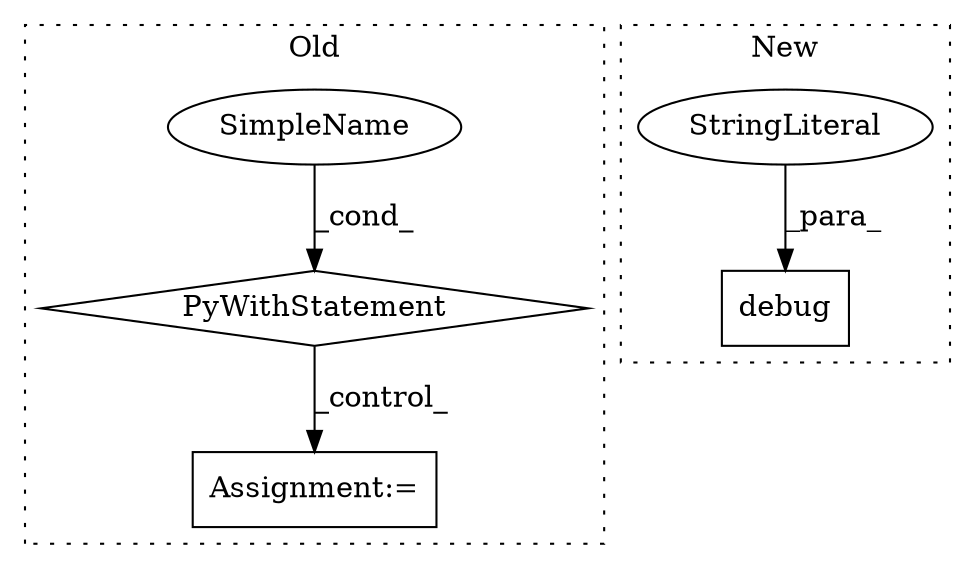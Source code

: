 digraph G {
subgraph cluster0 {
1 [label="PyWithStatement" a="104" s="1798,1862" l="10,2" shape="diamond"];
3 [label="Assignment:=" a="7" s="1882" l="6" shape="box"];
4 [label="SimpleName" a="42" s="" l="" shape="ellipse"];
label = "Old";
style="dotted";
}
subgraph cluster1 {
2 [label="debug" a="32" s="2603,2644" l="6,1" shape="box"];
5 [label="StringLiteral" a="45" s="2609" l="19" shape="ellipse"];
label = "New";
style="dotted";
}
1 -> 3 [label="_control_"];
4 -> 1 [label="_cond_"];
5 -> 2 [label="_para_"];
}